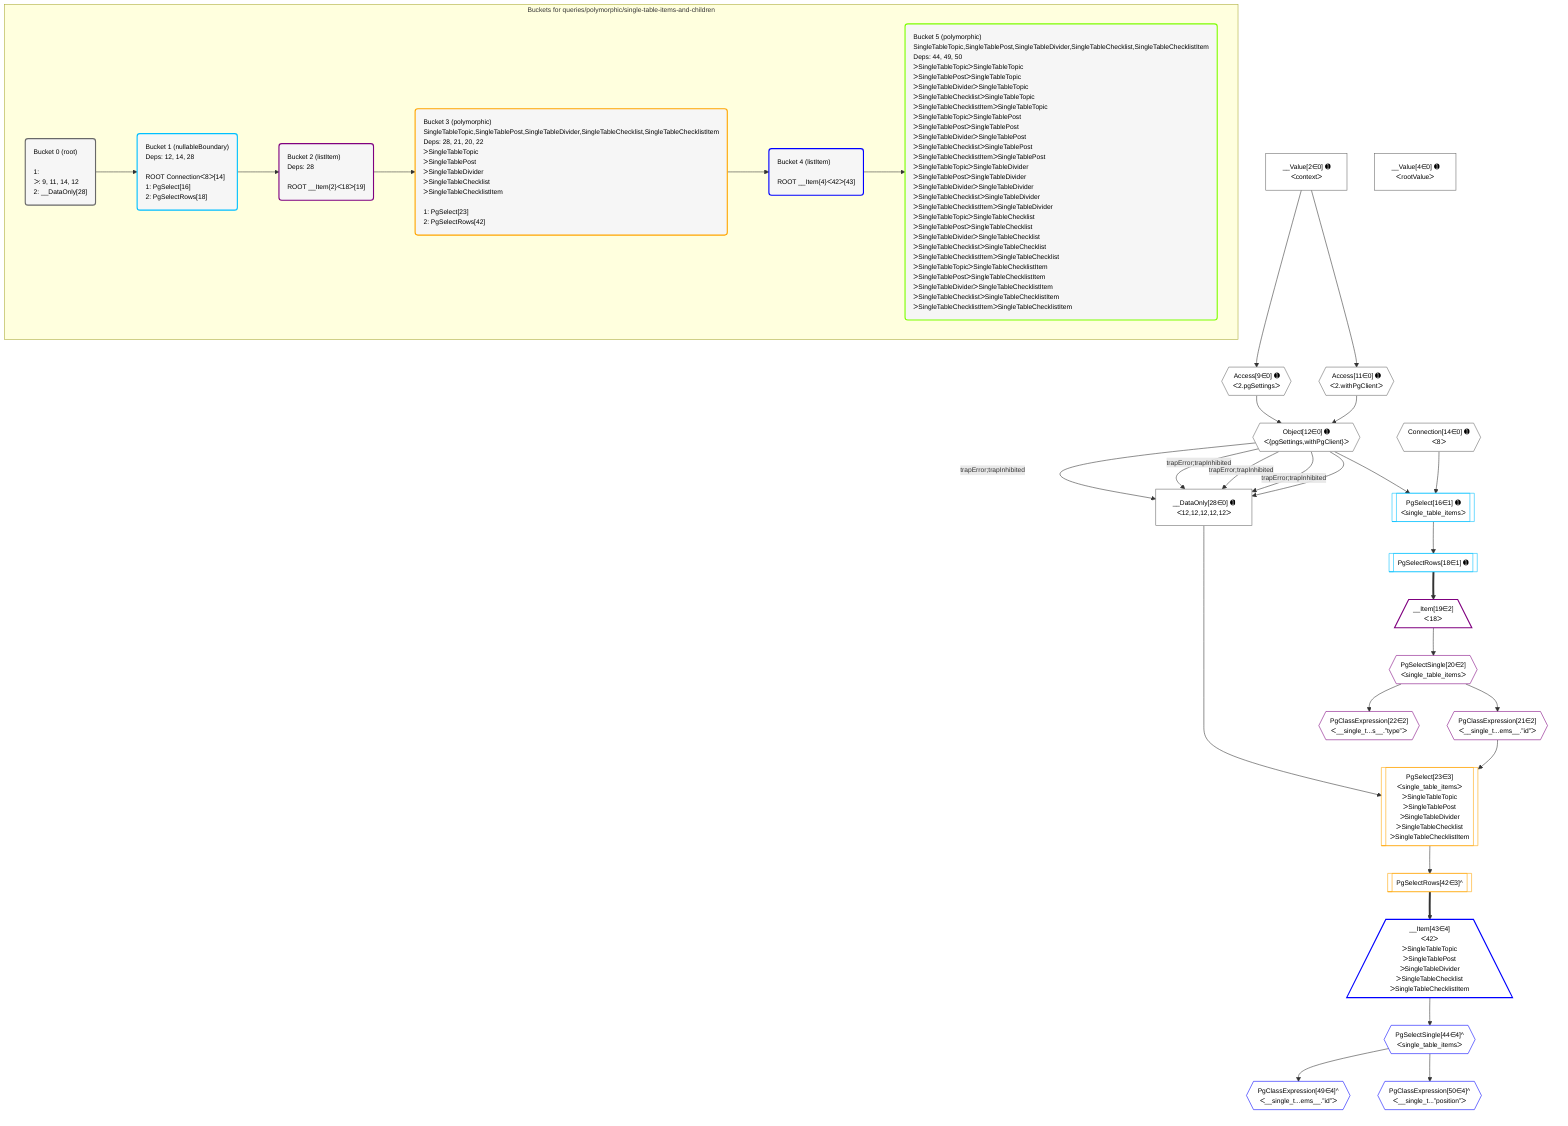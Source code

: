 %%{init: {'themeVariables': { 'fontSize': '12px'}}}%%
graph TD
    classDef path fill:#eee,stroke:#000,color:#000
    classDef plan fill:#fff,stroke-width:1px,color:#000
    classDef itemplan fill:#fff,stroke-width:2px,color:#000
    classDef unbatchedplan fill:#dff,stroke-width:1px,color:#000
    classDef sideeffectplan fill:#fcc,stroke-width:2px,color:#000
    classDef bucket fill:#f6f6f6,color:#000,stroke-width:2px,text-align:left

    subgraph "Buckets for queries/polymorphic/single-table-items-and-children"
    Bucket0("Bucket 0 (root)<br /><br />1: <br />ᐳ: 9, 11, 14, 12<br />2: __DataOnly[28]"):::bucket
    Bucket1("Bucket 1 (nullableBoundary)<br />Deps: 12, 14, 28<br /><br />ROOT Connectionᐸ8ᐳ[14]<br />1: PgSelect[16]<br />2: PgSelectRows[18]"):::bucket
    Bucket2("Bucket 2 (listItem)<br />Deps: 28<br /><br />ROOT __Item{2}ᐸ18ᐳ[19]"):::bucket
    Bucket3("Bucket 3 (polymorphic)<br />SingleTableTopic,SingleTablePost,SingleTableDivider,SingleTableChecklist,SingleTableChecklistItem<br />Deps: 28, 21, 20, 22<br />ᐳSingleTableTopic<br />ᐳSingleTablePost<br />ᐳSingleTableDivider<br />ᐳSingleTableChecklist<br />ᐳSingleTableChecklistItem<br /><br />1: PgSelect[23]<br />2: PgSelectRows[42]"):::bucket
    Bucket4("Bucket 4 (listItem)<br /><br />ROOT __Item{4}ᐸ42ᐳ[43]"):::bucket
    Bucket5("Bucket 5 (polymorphic)<br />SingleTableTopic,SingleTablePost,SingleTableDivider,SingleTableChecklist,SingleTableChecklistItem<br />Deps: 44, 49, 50<br />ᐳSingleTableTopicᐳSingleTableTopic<br />ᐳSingleTablePostᐳSingleTableTopic<br />ᐳSingleTableDividerᐳSingleTableTopic<br />ᐳSingleTableChecklistᐳSingleTableTopic<br />ᐳSingleTableChecklistItemᐳSingleTableTopic<br />ᐳSingleTableTopicᐳSingleTablePost<br />ᐳSingleTablePostᐳSingleTablePost<br />ᐳSingleTableDividerᐳSingleTablePost<br />ᐳSingleTableChecklistᐳSingleTablePost<br />ᐳSingleTableChecklistItemᐳSingleTablePost<br />ᐳSingleTableTopicᐳSingleTableDivider<br />ᐳSingleTablePostᐳSingleTableDivider<br />ᐳSingleTableDividerᐳSingleTableDivider<br />ᐳSingleTableChecklistᐳSingleTableDivider<br />ᐳSingleTableChecklistItemᐳSingleTableDivider<br />ᐳSingleTableTopicᐳSingleTableChecklist<br />ᐳSingleTablePostᐳSingleTableChecklist<br />ᐳSingleTableDividerᐳSingleTableChecklist<br />ᐳSingleTableChecklistᐳSingleTableChecklist<br />ᐳSingleTableChecklistItemᐳSingleTableChecklist<br />ᐳSingleTableTopicᐳSingleTableChecklistItem<br />ᐳSingleTablePostᐳSingleTableChecklistItem<br />ᐳSingleTableDividerᐳSingleTableChecklistItem<br />ᐳSingleTableChecklistᐳSingleTableChecklistItem<br />ᐳSingleTableChecklistItemᐳSingleTableChecklistItem"):::bucket
    end
    Bucket0 --> Bucket1
    Bucket1 --> Bucket2
    Bucket2 --> Bucket3
    Bucket3 --> Bucket4
    Bucket4 --> Bucket5

    %% plan dependencies
    __DataOnly28["__DataOnly[28∈0] ➊<br />ᐸ12,12,12,12,12ᐳ"]:::plan
    Object12{{"Object[12∈0] ➊<br />ᐸ{pgSettings,withPgClient}ᐳ"}}:::plan
    Object12 -->|"trapError;trapInhibited"| __DataOnly28
    Object12 -->|"trapError;trapInhibited"| __DataOnly28
    Object12 -->|"trapError;trapInhibited"| __DataOnly28
    Object12 -->|"trapError;trapInhibited"| __DataOnly28
    Object12 --> __DataOnly28
    Access9{{"Access[9∈0] ➊<br />ᐸ2.pgSettingsᐳ"}}:::plan
    Access11{{"Access[11∈0] ➊<br />ᐸ2.withPgClientᐳ"}}:::plan
    Access9 & Access11 --> Object12
    __Value2["__Value[2∈0] ➊<br />ᐸcontextᐳ"]:::plan
    __Value2 --> Access9
    __Value2 --> Access11
    __Value4["__Value[4∈0] ➊<br />ᐸrootValueᐳ"]:::plan
    Connection14{{"Connection[14∈0] ➊<br />ᐸ8ᐳ"}}:::plan
    PgSelect16[["PgSelect[16∈1] ➊<br />ᐸsingle_table_itemsᐳ"]]:::plan
    Object12 & Connection14 --> PgSelect16
    PgSelectRows18[["PgSelectRows[18∈1] ➊"]]:::plan
    PgSelect16 --> PgSelectRows18
    __Item19[/"__Item[19∈2]<br />ᐸ18ᐳ"\]:::itemplan
    PgSelectRows18 ==> __Item19
    PgSelectSingle20{{"PgSelectSingle[20∈2]<br />ᐸsingle_table_itemsᐳ"}}:::plan
    __Item19 --> PgSelectSingle20
    PgClassExpression21{{"PgClassExpression[21∈2]<br />ᐸ__single_t...ems__.”id”ᐳ"}}:::plan
    PgSelectSingle20 --> PgClassExpression21
    PgClassExpression22{{"PgClassExpression[22∈2]<br />ᐸ__single_t...s__.”type”ᐳ"}}:::plan
    PgSelectSingle20 --> PgClassExpression22
    PgSelect23[["PgSelect[23∈3]<br />ᐸsingle_table_itemsᐳ<br />ᐳSingleTableTopic<br />ᐳSingleTablePost<br />ᐳSingleTableDivider<br />ᐳSingleTableChecklist<br />ᐳSingleTableChecklistItem"]]:::plan
    __DataOnly28 & PgClassExpression21 --> PgSelect23
    PgSelectRows42[["PgSelectRows[42∈3]^"]]:::plan
    PgSelect23 --> PgSelectRows42
    __Item43[/"__Item[43∈4]<br />ᐸ42ᐳ<br />ᐳSingleTableTopic<br />ᐳSingleTablePost<br />ᐳSingleTableDivider<br />ᐳSingleTableChecklist<br />ᐳSingleTableChecklistItem"\]:::itemplan
    PgSelectRows42 ==> __Item43
    PgSelectSingle44{{"PgSelectSingle[44∈4]^<br />ᐸsingle_table_itemsᐳ"}}:::plan
    __Item43 --> PgSelectSingle44
    PgClassExpression49{{"PgClassExpression[49∈4]^<br />ᐸ__single_t...ems__.”id”ᐳ"}}:::plan
    PgSelectSingle44 --> PgClassExpression49
    PgClassExpression50{{"PgClassExpression[50∈4]^<br />ᐸ__single_t...”position”ᐳ"}}:::plan
    PgSelectSingle44 --> PgClassExpression50

    %% define steps
    classDef bucket0 stroke:#696969
    class Bucket0,__Value2,__Value4,Access9,Access11,Object12,Connection14,__DataOnly28 bucket0
    classDef bucket1 stroke:#00bfff
    class Bucket1,PgSelect16,PgSelectRows18 bucket1
    classDef bucket2 stroke:#7f007f
    class Bucket2,__Item19,PgSelectSingle20,PgClassExpression21,PgClassExpression22 bucket2
    classDef bucket3 stroke:#ffa500
    class Bucket3,PgSelect23,PgSelectRows42 bucket3
    classDef bucket4 stroke:#0000ff
    class Bucket4,__Item43,PgSelectSingle44,PgClassExpression49,PgClassExpression50 bucket4
    classDef bucket5 stroke:#7fff00
    class Bucket5 bucket5